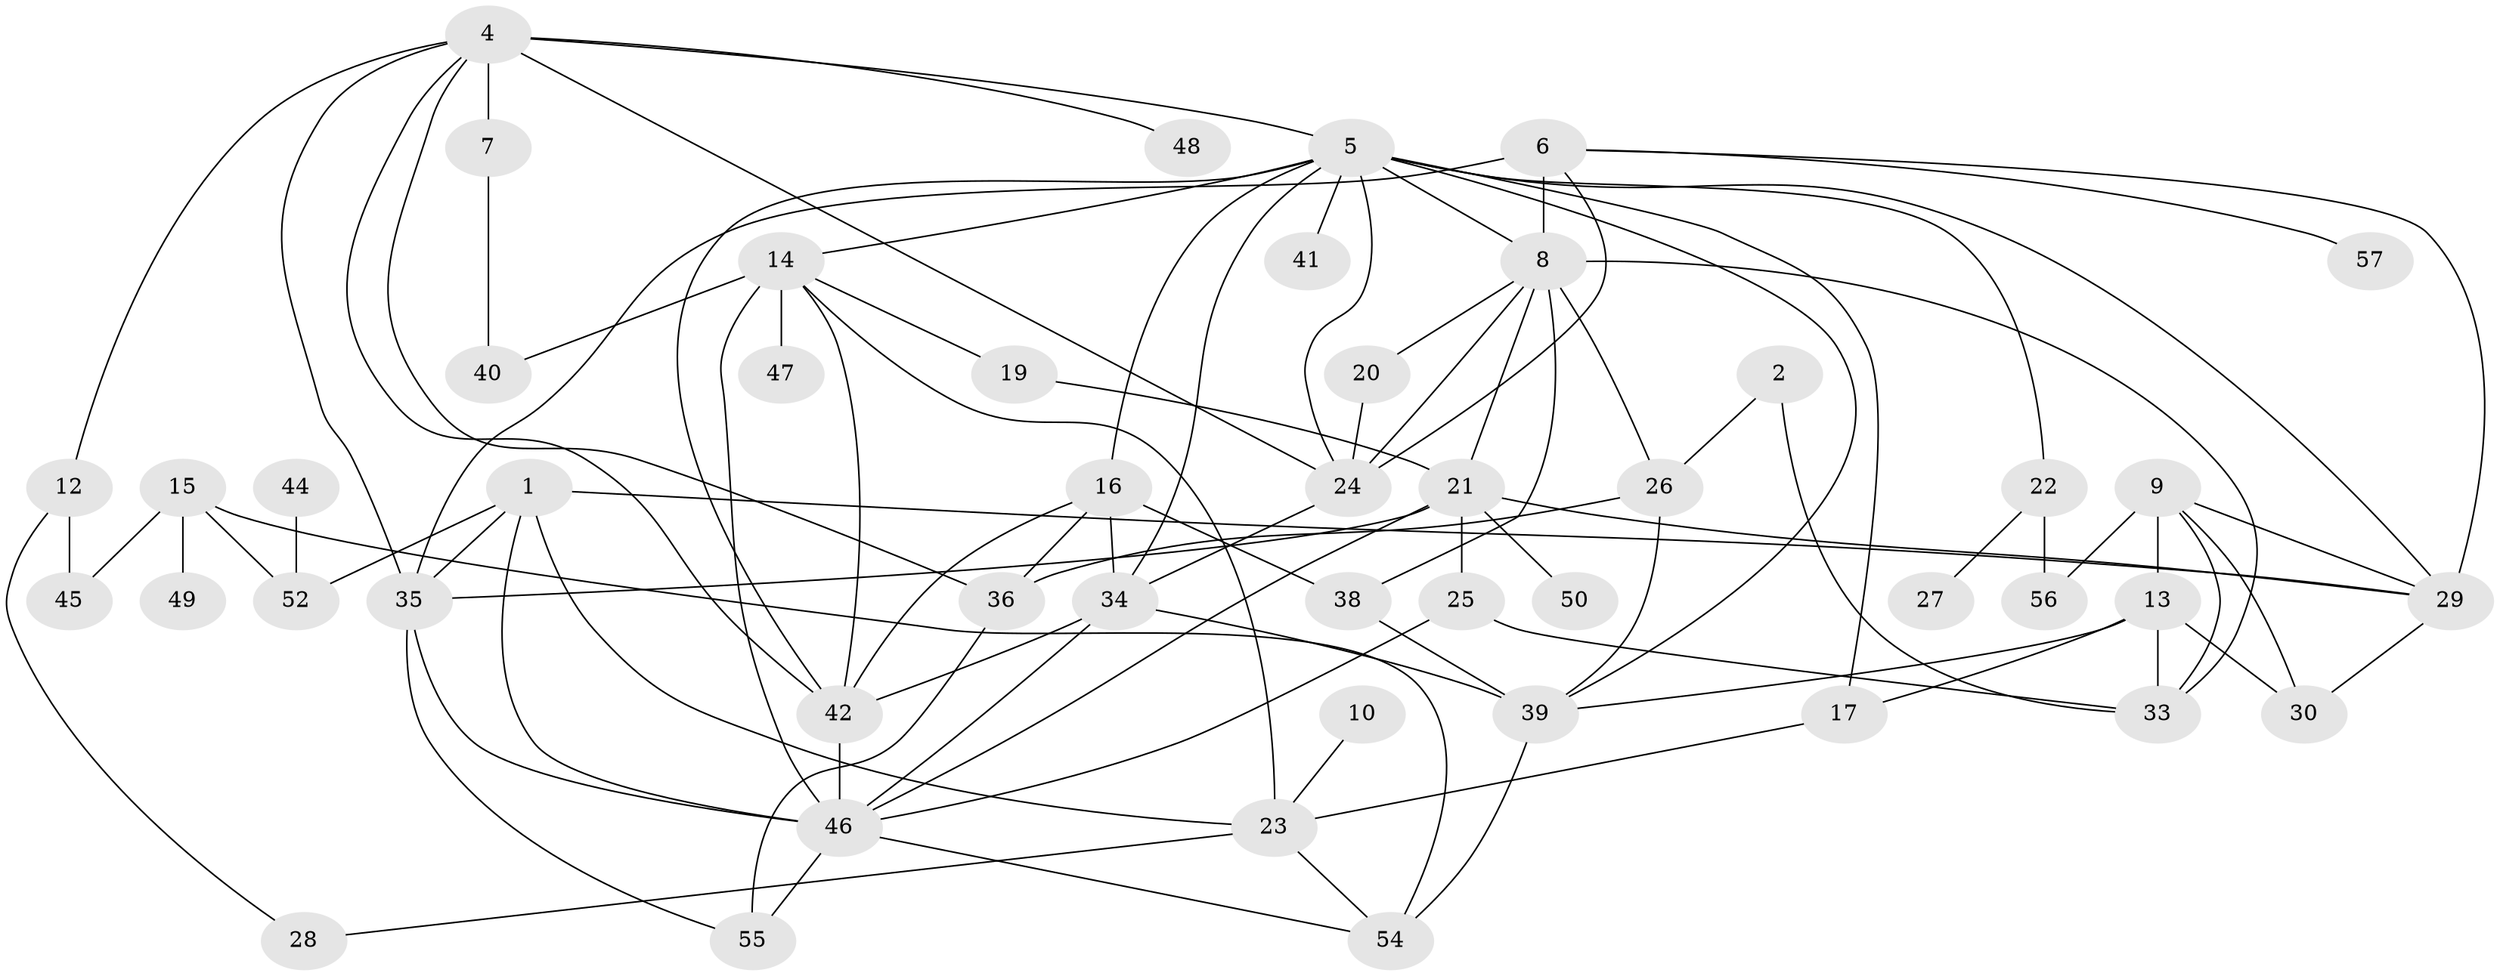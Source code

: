 // original degree distribution, {3: 0.23684210526315788, 2: 0.22807017543859648, 1: 0.16666666666666666, 6: 0.06140350877192982, 5: 0.12280701754385964, 7: 0.017543859649122806, 0: 0.07017543859649122, 4: 0.09649122807017543}
// Generated by graph-tools (version 1.1) at 2025/33/03/09/25 02:33:38]
// undirected, 48 vertices, 94 edges
graph export_dot {
graph [start="1"]
  node [color=gray90,style=filled];
  1;
  2;
  4;
  5;
  6;
  7;
  8;
  9;
  10;
  12;
  13;
  14;
  15;
  16;
  17;
  19;
  20;
  21;
  22;
  23;
  24;
  25;
  26;
  27;
  28;
  29;
  30;
  33;
  34;
  35;
  36;
  38;
  39;
  40;
  41;
  42;
  44;
  45;
  46;
  47;
  48;
  49;
  50;
  52;
  54;
  55;
  56;
  57;
  1 -- 23 [weight=1.0];
  1 -- 29 [weight=1.0];
  1 -- 35 [weight=1.0];
  1 -- 46 [weight=2.0];
  1 -- 52 [weight=1.0];
  2 -- 26 [weight=1.0];
  2 -- 33 [weight=1.0];
  4 -- 5 [weight=1.0];
  4 -- 7 [weight=1.0];
  4 -- 12 [weight=1.0];
  4 -- 24 [weight=2.0];
  4 -- 35 [weight=1.0];
  4 -- 36 [weight=1.0];
  4 -- 42 [weight=1.0];
  4 -- 48 [weight=1.0];
  5 -- 8 [weight=1.0];
  5 -- 14 [weight=1.0];
  5 -- 16 [weight=1.0];
  5 -- 17 [weight=1.0];
  5 -- 22 [weight=1.0];
  5 -- 24 [weight=1.0];
  5 -- 29 [weight=1.0];
  5 -- 34 [weight=1.0];
  5 -- 39 [weight=1.0];
  5 -- 41 [weight=1.0];
  5 -- 42 [weight=1.0];
  6 -- 8 [weight=1.0];
  6 -- 24 [weight=1.0];
  6 -- 29 [weight=1.0];
  6 -- 35 [weight=3.0];
  6 -- 57 [weight=1.0];
  7 -- 40 [weight=1.0];
  8 -- 20 [weight=1.0];
  8 -- 21 [weight=1.0];
  8 -- 24 [weight=1.0];
  8 -- 26 [weight=1.0];
  8 -- 33 [weight=1.0];
  8 -- 38 [weight=2.0];
  9 -- 13 [weight=1.0];
  9 -- 29 [weight=1.0];
  9 -- 30 [weight=1.0];
  9 -- 33 [weight=1.0];
  9 -- 56 [weight=1.0];
  10 -- 23 [weight=1.0];
  12 -- 28 [weight=1.0];
  12 -- 45 [weight=1.0];
  13 -- 17 [weight=1.0];
  13 -- 30 [weight=1.0];
  13 -- 33 [weight=1.0];
  13 -- 39 [weight=1.0];
  14 -- 19 [weight=1.0];
  14 -- 23 [weight=1.0];
  14 -- 40 [weight=2.0];
  14 -- 42 [weight=1.0];
  14 -- 46 [weight=2.0];
  14 -- 47 [weight=1.0];
  15 -- 45 [weight=1.0];
  15 -- 49 [weight=1.0];
  15 -- 52 [weight=1.0];
  15 -- 54 [weight=1.0];
  16 -- 34 [weight=2.0];
  16 -- 36 [weight=1.0];
  16 -- 38 [weight=1.0];
  16 -- 42 [weight=1.0];
  17 -- 23 [weight=1.0];
  19 -- 21 [weight=1.0];
  20 -- 24 [weight=1.0];
  21 -- 25 [weight=1.0];
  21 -- 29 [weight=1.0];
  21 -- 35 [weight=1.0];
  21 -- 46 [weight=1.0];
  21 -- 50 [weight=1.0];
  22 -- 27 [weight=1.0];
  22 -- 56 [weight=1.0];
  23 -- 28 [weight=1.0];
  23 -- 54 [weight=1.0];
  24 -- 34 [weight=1.0];
  25 -- 33 [weight=1.0];
  25 -- 46 [weight=1.0];
  26 -- 36 [weight=1.0];
  26 -- 39 [weight=1.0];
  29 -- 30 [weight=1.0];
  34 -- 39 [weight=3.0];
  34 -- 42 [weight=1.0];
  34 -- 46 [weight=1.0];
  35 -- 46 [weight=1.0];
  35 -- 55 [weight=1.0];
  36 -- 55 [weight=1.0];
  38 -- 39 [weight=1.0];
  39 -- 54 [weight=1.0];
  42 -- 46 [weight=3.0];
  44 -- 52 [weight=1.0];
  46 -- 54 [weight=1.0];
  46 -- 55 [weight=1.0];
}
